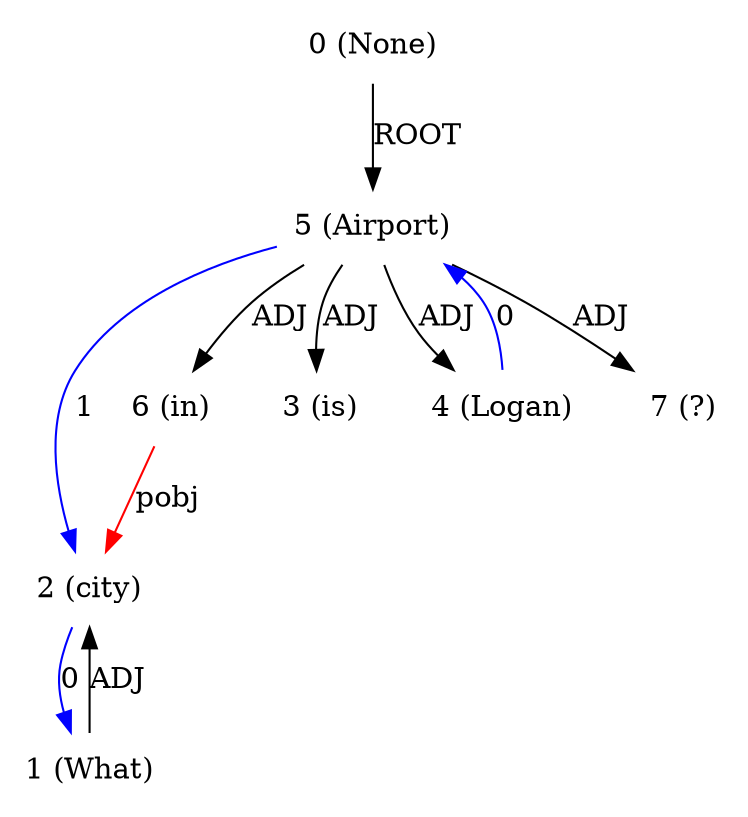 digraph G{
edge [dir=forward]
node [shape=plaintext]

0 [label="0 (None)"]
0 -> 5 [label="ROOT"]
1 [label="1 (What)"]
1 -> 2 [label="ADJ"]
2 [label="2 (city)"]
2 -> 1 [label="0", color="blue"]
6 -> 2 [label="pobj", color="red"]
3 [label="3 (is)"]
4 [label="4 (Logan)"]
4 -> 5 [label="0", color="blue"]
5 [label="5 (Airport)"]
5 -> 2 [label="1", color="blue"]
5 -> 3 [label="ADJ"]
5 -> 4 [label="ADJ"]
5 -> 6 [label="ADJ"]
5 -> 7 [label="ADJ"]
6 [label="6 (in)"]
7 [label="7 (?)"]
}
